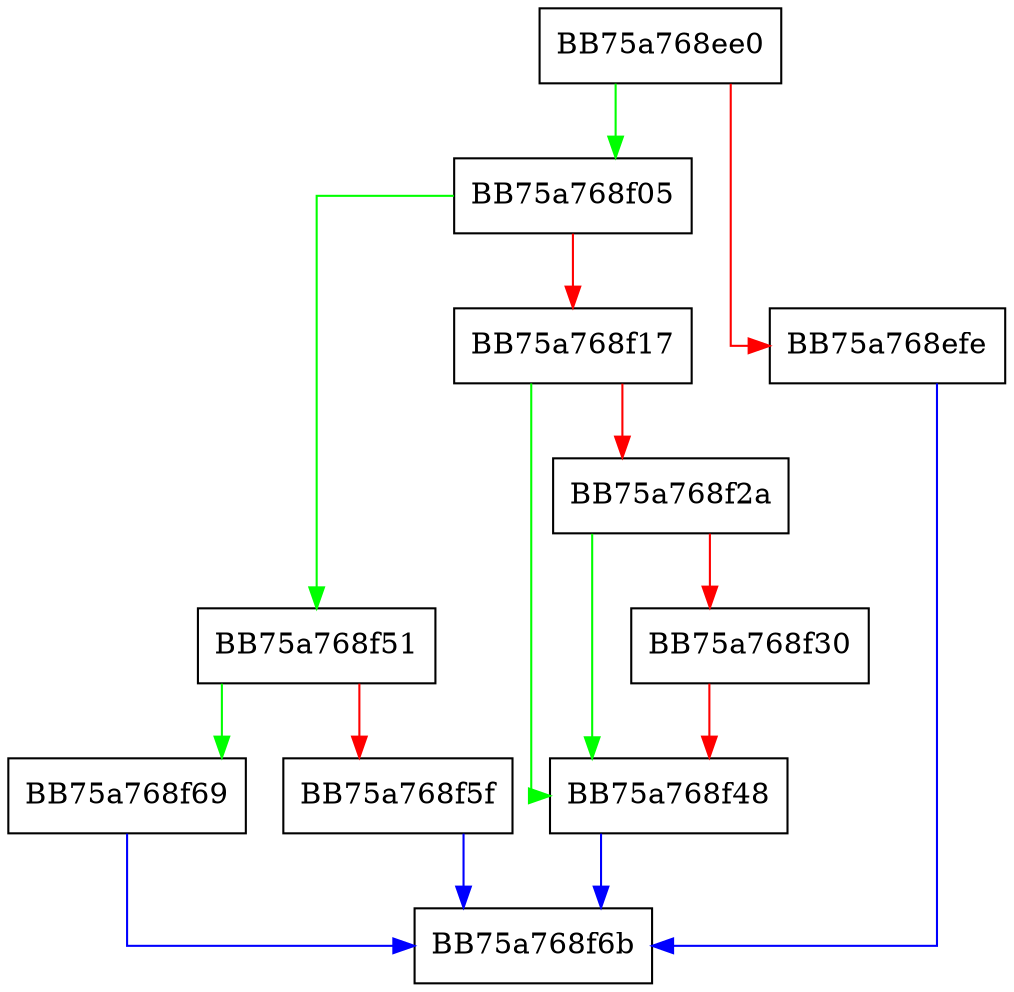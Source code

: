 digraph setClientConfiguration {
  node [shape="box"];
  graph [splines=ortho];
  BB75a768ee0 -> BB75a768f05 [color="green"];
  BB75a768ee0 -> BB75a768efe [color="red"];
  BB75a768efe -> BB75a768f6b [color="blue"];
  BB75a768f05 -> BB75a768f51 [color="green"];
  BB75a768f05 -> BB75a768f17 [color="red"];
  BB75a768f17 -> BB75a768f48 [color="green"];
  BB75a768f17 -> BB75a768f2a [color="red"];
  BB75a768f2a -> BB75a768f48 [color="green"];
  BB75a768f2a -> BB75a768f30 [color="red"];
  BB75a768f30 -> BB75a768f48 [color="red"];
  BB75a768f48 -> BB75a768f6b [color="blue"];
  BB75a768f51 -> BB75a768f69 [color="green"];
  BB75a768f51 -> BB75a768f5f [color="red"];
  BB75a768f5f -> BB75a768f6b [color="blue"];
  BB75a768f69 -> BB75a768f6b [color="blue"];
}